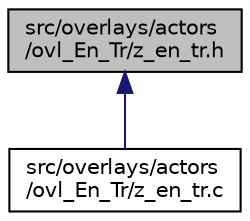 digraph "src/overlays/actors/ovl_En_Tr/z_en_tr.h"
{
 // LATEX_PDF_SIZE
  edge [fontname="Helvetica",fontsize="10",labelfontname="Helvetica",labelfontsize="10"];
  node [fontname="Helvetica",fontsize="10",shape=record];
  Node1 [label="src/overlays/actors\l/ovl_En_Tr/z_en_tr.h",height=0.2,width=0.4,color="black", fillcolor="grey75", style="filled", fontcolor="black",tooltip=" "];
  Node1 -> Node2 [dir="back",color="midnightblue",fontsize="10",style="solid",fontname="Helvetica"];
  Node2 [label="src/overlays/actors\l/ovl_En_Tr/z_en_tr.c",height=0.2,width=0.4,color="black", fillcolor="white", style="filled",URL="$d7/d97/z__en__tr_8c.html",tooltip=" "];
}
